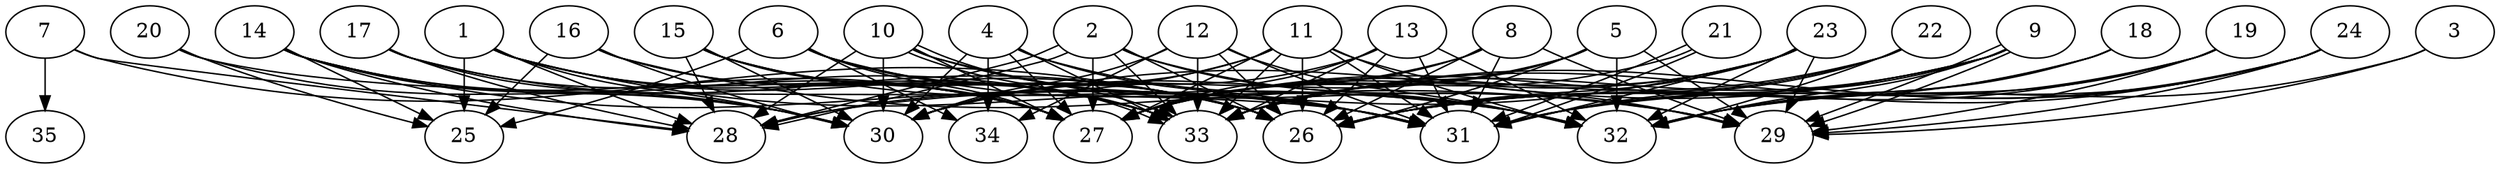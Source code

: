 // DAG automatically generated by daggen at Thu Oct  3 14:05:36 2019
// ./daggen --dot -n 35 --ccr 0.5 --fat 0.9 --regular 0.9 --density 0.7 --mindata 5242880 --maxdata 52428800 
digraph G {
  1 [size="10516480", alpha="0.17", expect_size="5258240"] 
  1 -> 25 [size ="5258240"]
  1 -> 26 [size ="5258240"]
  1 -> 27 [size ="5258240"]
  1 -> 28 [size ="5258240"]
  1 -> 30 [size ="5258240"]
  1 -> 32 [size ="5258240"]
  1 -> 33 [size ="5258240"]
  2 [size="70012928", alpha="0.16", expect_size="35006464"] 
  2 -> 26 [size ="35006464"]
  2 -> 27 [size ="35006464"]
  2 -> 28 [size ="35006464"]
  2 -> 28 [size ="35006464"]
  2 -> 29 [size ="35006464"]
  2 -> 32 [size ="35006464"]
  2 -> 33 [size ="35006464"]
  3 [size="64722944", alpha="0.17", expect_size="32361472"] 
  3 -> 29 [size ="32361472"]
  3 -> 32 [size ="32361472"]
  4 [size="93069312", alpha="0.18", expect_size="46534656"] 
  4 -> 27 [size ="46534656"]
  4 -> 30 [size ="46534656"]
  4 -> 31 [size ="46534656"]
  4 -> 32 [size ="46534656"]
  4 -> 33 [size ="46534656"]
  4 -> 34 [size ="46534656"]
  5 [size="42598400", alpha="0.05", expect_size="21299200"] 
  5 -> 26 [size ="21299200"]
  5 -> 27 [size ="21299200"]
  5 -> 29 [size ="21299200"]
  5 -> 30 [size ="21299200"]
  5 -> 32 [size ="21299200"]
  5 -> 33 [size ="21299200"]
  6 [size="44867584", alpha="0.09", expect_size="22433792"] 
  6 -> 25 [size ="22433792"]
  6 -> 26 [size ="22433792"]
  6 -> 27 [size ="22433792"]
  6 -> 32 [size ="22433792"]
  6 -> 33 [size ="22433792"]
  6 -> 34 [size ="22433792"]
  7 [size="28286976", alpha="0.13", expect_size="14143488"] 
  7 -> 26 [size ="14143488"]
  7 -> 28 [size ="14143488"]
  7 -> 35 [size ="14143488"]
  8 [size="69363712", alpha="0.13", expect_size="34681856"] 
  8 -> 26 [size ="34681856"]
  8 -> 27 [size ="34681856"]
  8 -> 29 [size ="34681856"]
  8 -> 30 [size ="34681856"]
  8 -> 31 [size ="34681856"]
  9 [size="62484480", alpha="0.19", expect_size="31242240"] 
  9 -> 27 [size ="31242240"]
  9 -> 29 [size ="31242240"]
  9 -> 29 [size ="31242240"]
  9 -> 30 [size ="31242240"]
  9 -> 31 [size ="31242240"]
  9 -> 32 [size ="31242240"]
  9 -> 33 [size ="31242240"]
  10 [size="78735360", alpha="0.10", expect_size="39367680"] 
  10 -> 27 [size ="39367680"]
  10 -> 28 [size ="39367680"]
  10 -> 29 [size ="39367680"]
  10 -> 30 [size ="39367680"]
  10 -> 31 [size ="39367680"]
  10 -> 33 [size ="39367680"]
  10 -> 33 [size ="39367680"]
  11 [size="43814912", alpha="0.19", expect_size="21907456"] 
  11 -> 26 [size ="21907456"]
  11 -> 27 [size ="21907456"]
  11 -> 28 [size ="21907456"]
  11 -> 29 [size ="21907456"]
  11 -> 30 [size ="21907456"]
  11 -> 31 [size ="21907456"]
  11 -> 32 [size ="21907456"]
  11 -> 33 [size ="21907456"]
  12 [size="31258624", alpha="0.07", expect_size="15629312"] 
  12 -> 26 [size ="15629312"]
  12 -> 30 [size ="15629312"]
  12 -> 31 [size ="15629312"]
  12 -> 32 [size ="15629312"]
  12 -> 33 [size ="15629312"]
  12 -> 34 [size ="15629312"]
  13 [size="12769280", alpha="0.06", expect_size="6384640"] 
  13 -> 26 [size ="6384640"]
  13 -> 27 [size ="6384640"]
  13 -> 30 [size ="6384640"]
  13 -> 31 [size ="6384640"]
  13 -> 32 [size ="6384640"]
  13 -> 33 [size ="6384640"]
  14 [size="93192192", alpha="0.18", expect_size="46596096"] 
  14 -> 25 [size ="46596096"]
  14 -> 27 [size ="46596096"]
  14 -> 28 [size ="46596096"]
  14 -> 30 [size ="46596096"]
  14 -> 31 [size ="46596096"]
  14 -> 33 [size ="46596096"]
  15 [size="84680704", alpha="0.03", expect_size="42340352"] 
  15 -> 26 [size ="42340352"]
  15 -> 27 [size ="42340352"]
  15 -> 28 [size ="42340352"]
  15 -> 30 [size ="42340352"]
  15 -> 31 [size ="42340352"]
  15 -> 33 [size ="42340352"]
  16 [size="12967936", alpha="0.13", expect_size="6483968"] 
  16 -> 25 [size ="6483968"]
  16 -> 27 [size ="6483968"]
  16 -> 29 [size ="6483968"]
  16 -> 30 [size ="6483968"]
  16 -> 33 [size ="6483968"]
  17 [size="56764416", alpha="0.05", expect_size="28382208"] 
  17 -> 26 [size ="28382208"]
  17 -> 27 [size ="28382208"]
  17 -> 28 [size ="28382208"]
  17 -> 30 [size ="28382208"]
  18 [size="25079808", alpha="0.02", expect_size="12539904"] 
  18 -> 26 [size ="12539904"]
  18 -> 31 [size ="12539904"]
  18 -> 32 [size ="12539904"]
  19 [size="86587392", alpha="0.13", expect_size="43293696"] 
  19 -> 26 [size ="43293696"]
  19 -> 29 [size ="43293696"]
  19 -> 32 [size ="43293696"]
  19 -> 33 [size ="43293696"]
  20 [size="80236544", alpha="0.03", expect_size="40118272"] 
  20 -> 25 [size ="40118272"]
  20 -> 30 [size ="40118272"]
  20 -> 31 [size ="40118272"]
  21 [size="34887680", alpha="0.13", expect_size="17443840"] 
  21 -> 27 [size ="17443840"]
  21 -> 31 [size ="17443840"]
  21 -> 31 [size ="17443840"]
  22 [size="29702144", alpha="0.16", expect_size="14851072"] 
  22 -> 26 [size ="14851072"]
  22 -> 27 [size ="14851072"]
  22 -> 31 [size ="14851072"]
  22 -> 32 [size ="14851072"]
  23 [size="60751872", alpha="0.10", expect_size="30375936"] 
  23 -> 26 [size ="30375936"]
  23 -> 27 [size ="30375936"]
  23 -> 28 [size ="30375936"]
  23 -> 29 [size ="30375936"]
  23 -> 31 [size ="30375936"]
  23 -> 32 [size ="30375936"]
  23 -> 33 [size ="30375936"]
  24 [size="90105856", alpha="0.02", expect_size="45052928"] 
  24 -> 26 [size ="45052928"]
  24 -> 29 [size ="45052928"]
  24 -> 31 [size ="45052928"]
  24 -> 32 [size ="45052928"]
  24 -> 33 [size ="45052928"]
  25 [size="78938112", alpha="0.00", expect_size="39469056"] 
  26 [size="92874752", alpha="0.06", expect_size="46437376"] 
  27 [size="59049984", alpha="0.15", expect_size="29524992"] 
  28 [size="81082368", alpha="0.17", expect_size="40541184"] 
  29 [size="90753024", alpha="0.10", expect_size="45376512"] 
  30 [size="59230208", alpha="0.18", expect_size="29615104"] 
  31 [size="74838016", alpha="0.12", expect_size="37419008"] 
  32 [size="43231232", alpha="0.11", expect_size="21615616"] 
  33 [size="23943168", alpha="0.10", expect_size="11971584"] 
  34 [size="71208960", alpha="0.07", expect_size="35604480"] 
  35 [size="78872576", alpha="0.20", expect_size="39436288"] 
}
